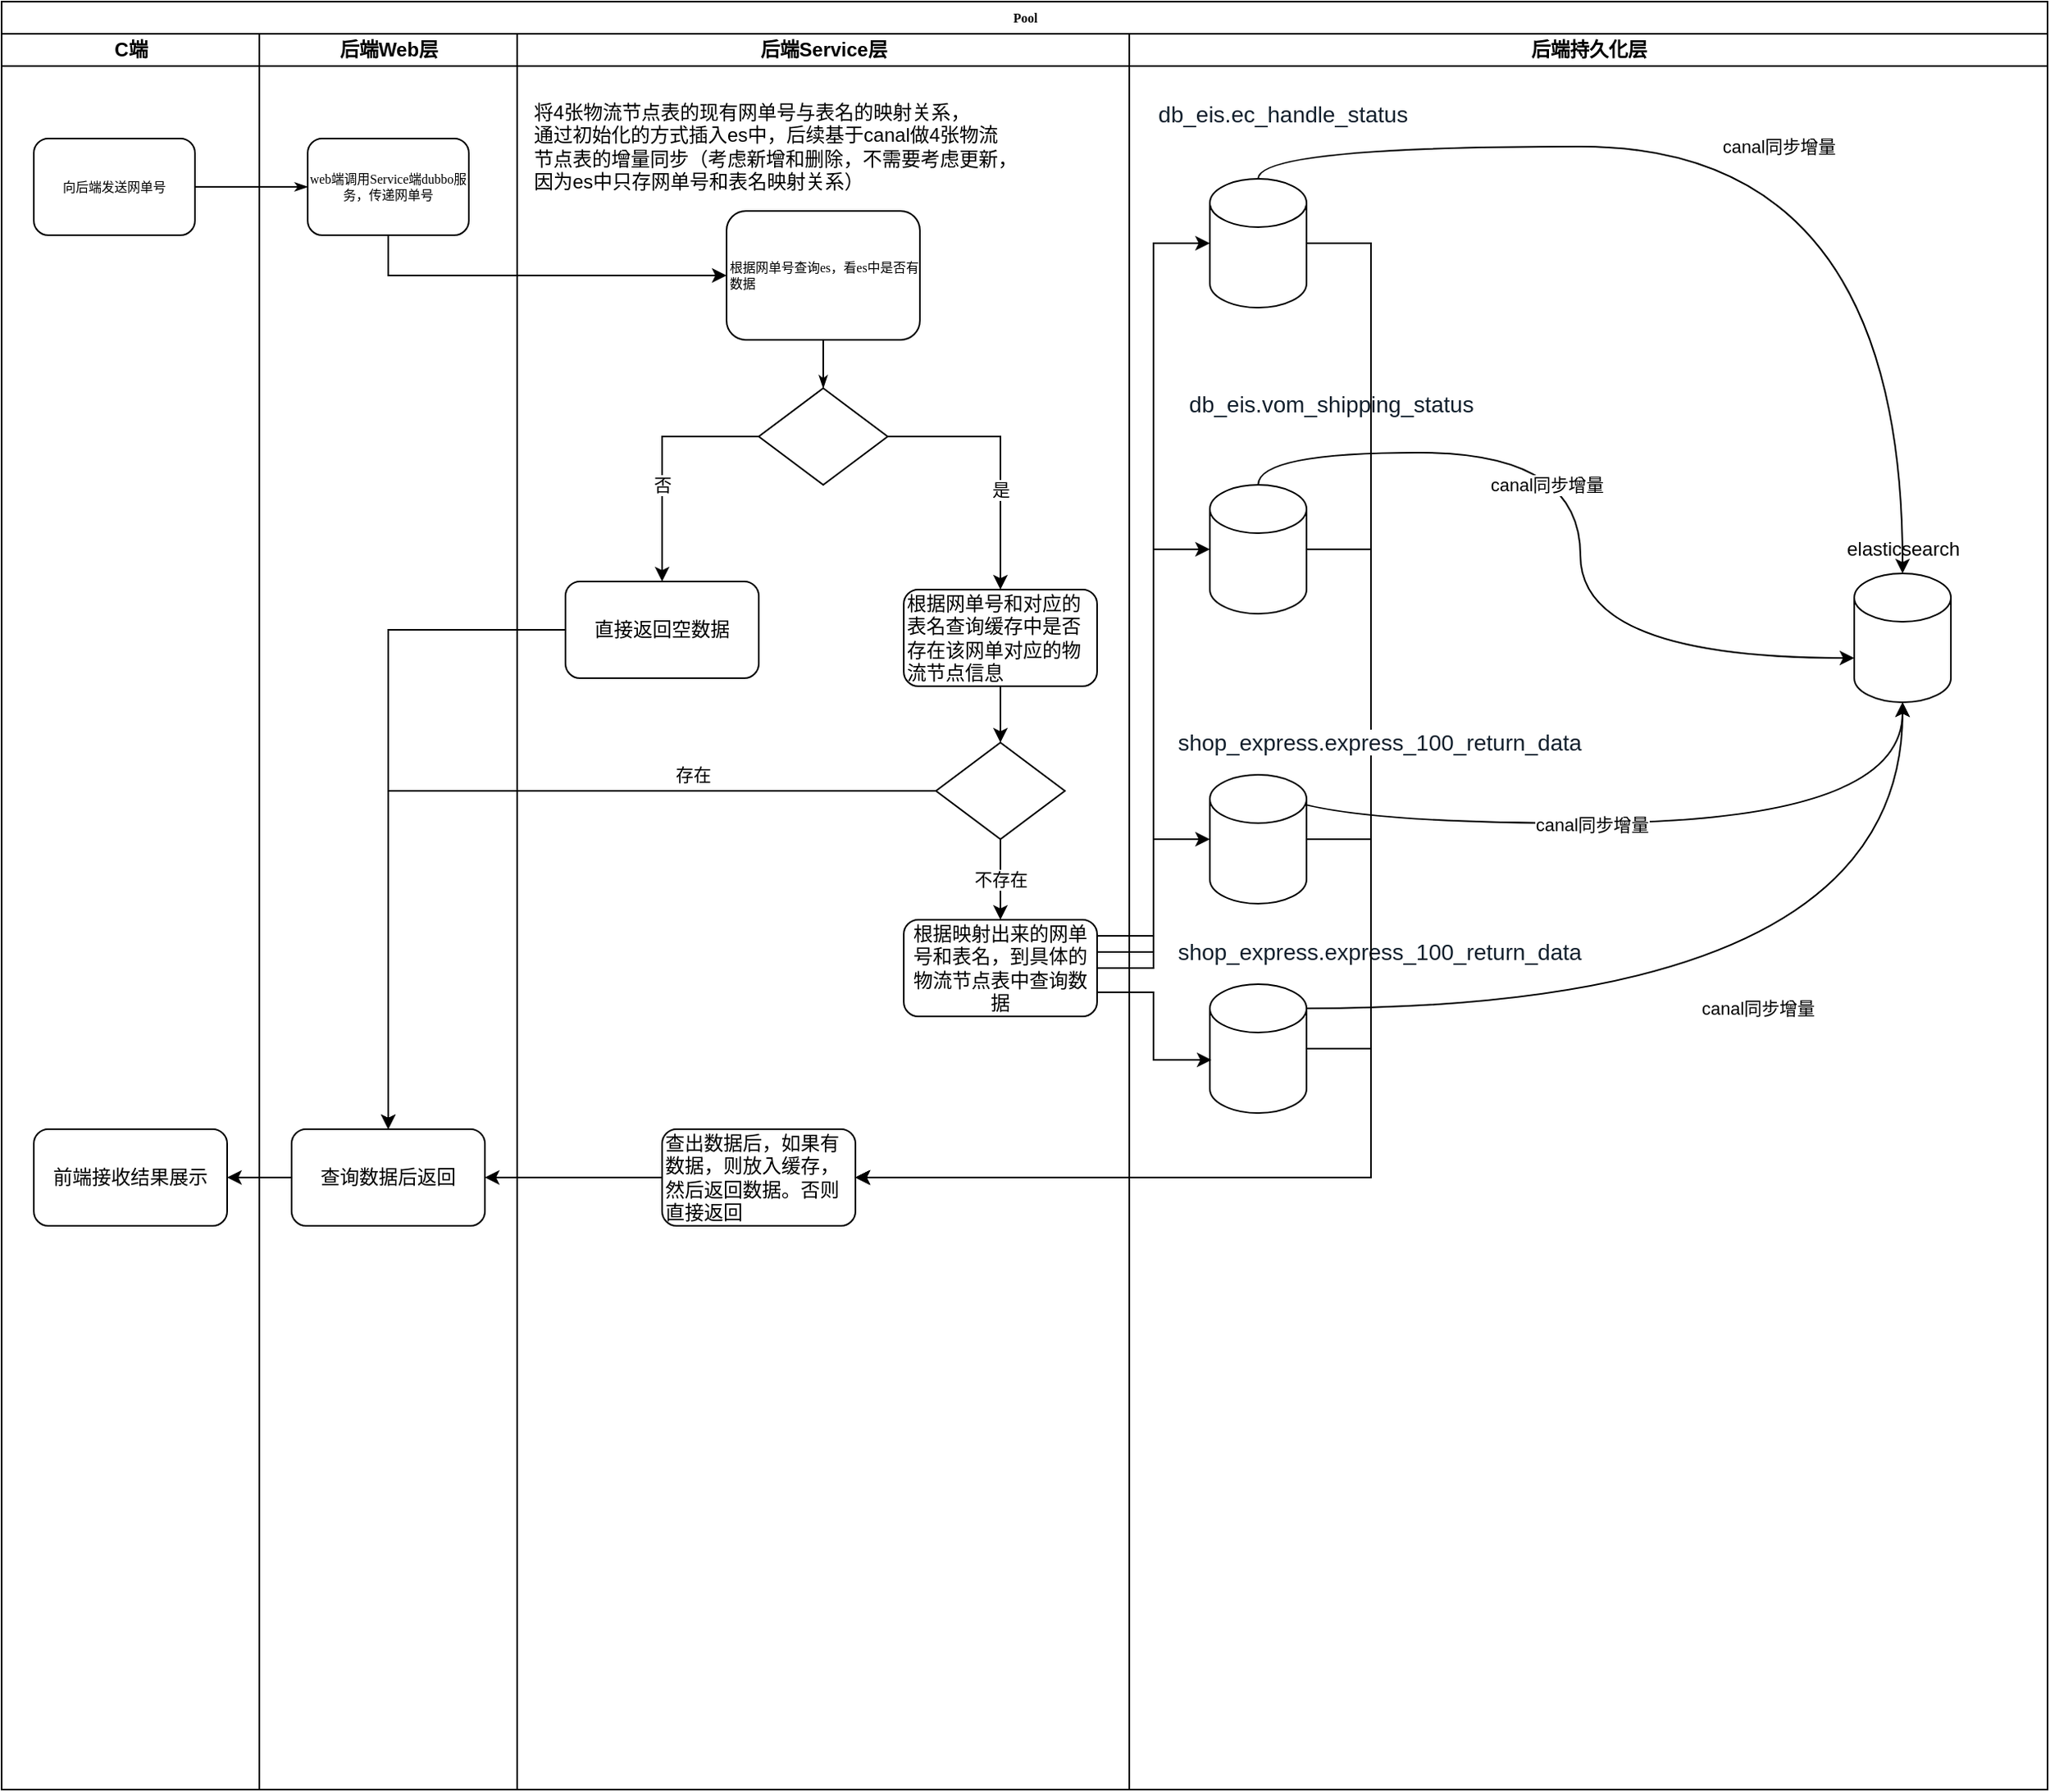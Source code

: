 <mxfile version="14.7.2" type="github">
  <diagram name="Page-1" id="74e2e168-ea6b-b213-b513-2b3c1d86103e">
    <mxGraphModel dx="1886" dy="514" grid="1" gridSize="10" guides="1" tooltips="1" connect="1" arrows="1" fold="1" page="1" pageScale="1" pageWidth="1100" pageHeight="850" background="none" math="0" shadow="0">
      <root>
        <mxCell id="0" />
        <mxCell id="1" parent="0" />
        <mxCell id="77e6c97f196da883-1" value="Pool" style="swimlane;html=1;childLayout=stackLayout;startSize=20;rounded=0;shadow=0;labelBackgroundColor=none;strokeWidth=1;fontFamily=Verdana;fontSize=8;align=center;" parent="1" vertex="1">
          <mxGeometry x="-100" y="30" width="1270" height="1110" as="geometry" />
        </mxCell>
        <mxCell id="77e6c97f196da883-2" value="C端" style="swimlane;html=1;startSize=20;" parent="77e6c97f196da883-1" vertex="1">
          <mxGeometry y="20" width="160" height="1090" as="geometry" />
        </mxCell>
        <mxCell id="77e6c97f196da883-8" value="向后端发送网单号" style="rounded=1;whiteSpace=wrap;html=1;shadow=0;labelBackgroundColor=none;strokeWidth=1;fontFamily=Verdana;fontSize=8;align=center;" parent="77e6c97f196da883-2" vertex="1">
          <mxGeometry x="20" y="65" width="100" height="60" as="geometry" />
        </mxCell>
        <mxCell id="e0kSBJMhbjdzScaZZEaQ-50" value="前端接收结果展示" style="rounded=1;whiteSpace=wrap;html=1;" parent="77e6c97f196da883-2" vertex="1">
          <mxGeometry x="20" y="680" width="120" height="60" as="geometry" />
        </mxCell>
        <mxCell id="77e6c97f196da883-26" style="edgeStyle=orthogonalEdgeStyle;rounded=1;html=1;labelBackgroundColor=none;startArrow=none;startFill=0;startSize=5;endArrow=classicThin;endFill=1;endSize=5;jettySize=auto;orthogonalLoop=1;strokeWidth=1;fontFamily=Verdana;fontSize=8" parent="77e6c97f196da883-1" source="77e6c97f196da883-8" target="77e6c97f196da883-11" edge="1">
          <mxGeometry relative="1" as="geometry" />
        </mxCell>
        <mxCell id="77e6c97f196da883-3" value="后端Web层" style="swimlane;html=1;startSize=20;" parent="77e6c97f196da883-1" vertex="1">
          <mxGeometry x="160" y="20" width="160" height="1090" as="geometry" />
        </mxCell>
        <mxCell id="77e6c97f196da883-11" value="web端调用Service端dubbo服务，传递网单号" style="rounded=1;whiteSpace=wrap;html=1;shadow=0;labelBackgroundColor=none;strokeWidth=1;fontFamily=Verdana;fontSize=8;align=center;" parent="77e6c97f196da883-3" vertex="1">
          <mxGeometry x="30" y="65" width="100" height="60" as="geometry" />
        </mxCell>
        <mxCell id="e0kSBJMhbjdzScaZZEaQ-48" value="查询数据后返回" style="rounded=1;whiteSpace=wrap;html=1;" parent="77e6c97f196da883-3" vertex="1">
          <mxGeometry x="20" y="680" width="120" height="60" as="geometry" />
        </mxCell>
        <mxCell id="77e6c97f196da883-4" value="后端Service层" style="swimlane;html=1;startSize=20;" parent="77e6c97f196da883-1" vertex="1">
          <mxGeometry x="320" y="20" width="380" height="1090" as="geometry" />
        </mxCell>
        <mxCell id="77e6c97f196da883-12" value="根据网单号查询es，看es中是否有数据" style="rounded=1;whiteSpace=wrap;html=1;shadow=0;labelBackgroundColor=none;strokeWidth=1;fontFamily=Verdana;fontSize=8;align=left;" parent="77e6c97f196da883-4" vertex="1">
          <mxGeometry x="130" y="110" width="120" height="80" as="geometry" />
        </mxCell>
        <mxCell id="8aTb0pdbekMoJ_zEC0NB-7" value="是" style="edgeStyle=orthogonalEdgeStyle;rounded=0;orthogonalLoop=1;jettySize=auto;html=1;exitX=1;exitY=0.5;exitDx=0;exitDy=0;" parent="77e6c97f196da883-4" source="77e6c97f196da883-13" target="e0kSBJMhbjdzScaZZEaQ-27" edge="1">
          <mxGeometry x="0.25" relative="1" as="geometry">
            <mxPoint as="offset" />
          </mxGeometry>
        </mxCell>
        <mxCell id="8aTb0pdbekMoJ_zEC0NB-11" value="否" style="edgeStyle=orthogonalEdgeStyle;rounded=0;orthogonalLoop=1;jettySize=auto;html=1;exitX=0;exitY=0.5;exitDx=0;exitDy=0;entryX=0.5;entryY=0;entryDx=0;entryDy=0;" parent="77e6c97f196da883-4" source="77e6c97f196da883-13" target="e0kSBJMhbjdzScaZZEaQ-31" edge="1">
          <mxGeometry x="0.2" relative="1" as="geometry">
            <mxPoint as="offset" />
          </mxGeometry>
        </mxCell>
        <mxCell id="77e6c97f196da883-13" value="" style="rhombus;whiteSpace=wrap;html=1;rounded=0;shadow=0;labelBackgroundColor=none;strokeWidth=1;fontFamily=Verdana;fontSize=8;align=center;" parent="77e6c97f196da883-4" vertex="1">
          <mxGeometry x="150" y="220" width="80" height="60" as="geometry" />
        </mxCell>
        <mxCell id="77e6c97f196da883-29" style="edgeStyle=orthogonalEdgeStyle;rounded=1;html=1;labelBackgroundColor=none;startArrow=none;startFill=0;startSize=5;endArrow=classicThin;endFill=1;endSize=5;jettySize=auto;orthogonalLoop=1;strokeWidth=1;fontFamily=Verdana;fontSize=8" parent="77e6c97f196da883-4" source="77e6c97f196da883-12" target="77e6c97f196da883-13" edge="1">
          <mxGeometry relative="1" as="geometry" />
        </mxCell>
        <mxCell id="e0kSBJMhbjdzScaZZEaQ-8" value="&lt;div style=&quot;text-align: left&quot;&gt;将4张物流节点表的现有网单号与表名的映射关系，&lt;/div&gt;&lt;div style=&quot;text-align: left&quot;&gt;通过初始化的方式插入es中，后续基于canal做4张物流&lt;/div&gt;&lt;div style=&quot;text-align: left&quot;&gt;节点表的增量同步（考虑新增和删除，不需要考虑更新，&lt;/div&gt;&lt;div style=&quot;text-align: left&quot;&gt;&lt;span&gt;因为es中只存网单号和表名映射关系）&lt;/span&gt;&lt;/div&gt;" style="text;html=1;align=center;verticalAlign=middle;resizable=0;points=[];autosize=1;strokeColor=none;" parent="77e6c97f196da883-4" vertex="1">
          <mxGeometry y="40" width="320" height="60" as="geometry" />
        </mxCell>
        <mxCell id="8aTb0pdbekMoJ_zEC0NB-3" value="" style="edgeStyle=orthogonalEdgeStyle;rounded=0;orthogonalLoop=1;jettySize=auto;html=1;exitX=0.5;exitY=1;exitDx=0;exitDy=0;entryX=0.5;entryY=0;entryDx=0;entryDy=0;" parent="77e6c97f196da883-4" source="e0kSBJMhbjdzScaZZEaQ-27" target="8aTb0pdbekMoJ_zEC0NB-2" edge="1">
          <mxGeometry relative="1" as="geometry" />
        </mxCell>
        <mxCell id="e0kSBJMhbjdzScaZZEaQ-27" value="&lt;span&gt;根据网单号和对应的表名查询缓存中是否存在该网单对应的物流节点信息&lt;/span&gt;" style="rounded=1;whiteSpace=wrap;html=1;align=left;" parent="77e6c97f196da883-4" vertex="1">
          <mxGeometry x="240" y="345" width="120" height="60" as="geometry" />
        </mxCell>
        <mxCell id="e0kSBJMhbjdzScaZZEaQ-31" value="直接返回空数据" style="rounded=1;whiteSpace=wrap;html=1;" parent="77e6c97f196da883-4" vertex="1">
          <mxGeometry x="30" y="340" width="120" height="60" as="geometry" />
        </mxCell>
        <mxCell id="e0kSBJMhbjdzScaZZEaQ-44" value="查出数据后，如果有数据，则放入缓存，然后返回数据。否则直接返回" style="rounded=1;whiteSpace=wrap;html=1;align=left;" parent="77e6c97f196da883-4" vertex="1">
          <mxGeometry x="90" y="680" width="120" height="60" as="geometry" />
        </mxCell>
        <mxCell id="8aTb0pdbekMoJ_zEC0NB-1" value="&lt;span&gt;根据映射出来的网单号和表名，&lt;/span&gt;&lt;span style=&quot;text-align: left&quot;&gt;到具体的物流节点表中查询数据&lt;/span&gt;" style="rounded=1;whiteSpace=wrap;html=1;" parent="77e6c97f196da883-4" vertex="1">
          <mxGeometry x="240" y="550" width="120" height="60" as="geometry" />
        </mxCell>
        <mxCell id="8aTb0pdbekMoJ_zEC0NB-2" value="" style="rhombus;whiteSpace=wrap;html=1;rounded=0;shadow=0;labelBackgroundColor=none;strokeWidth=1;fontFamily=Verdana;fontSize=8;align=center;" parent="77e6c97f196da883-4" vertex="1">
          <mxGeometry x="260" y="440" width="80" height="60" as="geometry" />
        </mxCell>
        <mxCell id="8aTb0pdbekMoJ_zEC0NB-5" value="不存在" style="edgeStyle=orthogonalEdgeStyle;rounded=0;orthogonalLoop=1;jettySize=auto;html=1;exitX=0.5;exitY=1;exitDx=0;exitDy=0;entryX=0.5;entryY=0;entryDx=0;entryDy=0;" parent="77e6c97f196da883-4" source="8aTb0pdbekMoJ_zEC0NB-2" target="8aTb0pdbekMoJ_zEC0NB-1" edge="1">
          <mxGeometry relative="1" as="geometry" />
        </mxCell>
        <mxCell id="77e6c97f196da883-5" value="后端持久化层" style="swimlane;html=1;startSize=20;" parent="77e6c97f196da883-1" vertex="1">
          <mxGeometry x="700" y="20" width="570" height="1090" as="geometry" />
        </mxCell>
        <mxCell id="bqIzaxHygfKF6aJIQcjT-41" style="rounded=0;orthogonalLoop=1;jettySize=auto;html=1;exitX=0.5;exitY=0;exitDx=0;exitDy=0;exitPerimeter=0;entryX=0;entryY=0;entryDx=0;entryDy=52.5;entryPerimeter=0;edgeStyle=orthogonalEdgeStyle;elbow=vertical;curved=1;" edge="1" parent="77e6c97f196da883-5" source="e0kSBJMhbjdzScaZZEaQ-15" target="bqIzaxHygfKF6aJIQcjT-18">
          <mxGeometry relative="1" as="geometry" />
        </mxCell>
        <mxCell id="bqIzaxHygfKF6aJIQcjT-45" value="canal同步增量" style="edgeLabel;html=1;align=center;verticalAlign=middle;resizable=0;points=[];" vertex="1" connectable="0" parent="bqIzaxHygfKF6aJIQcjT-41">
          <mxGeometry x="-0.231" y="-20" relative="1" as="geometry">
            <mxPoint as="offset" />
          </mxGeometry>
        </mxCell>
        <mxCell id="e0kSBJMhbjdzScaZZEaQ-15" value="" style="shape=cylinder3;whiteSpace=wrap;html=1;boundedLbl=1;backgroundOutline=1;size=15;" parent="77e6c97f196da883-5" vertex="1">
          <mxGeometry x="50" y="280" width="60" height="80" as="geometry" />
        </mxCell>
        <mxCell id="bqIzaxHygfKF6aJIQcjT-40" value="canal同步增量" style="edgeStyle=orthogonalEdgeStyle;rounded=0;orthogonalLoop=1;jettySize=auto;html=1;exitX=0.5;exitY=0;exitDx=0;exitDy=0;exitPerimeter=0;entryX=0.5;entryY=0;entryDx=0;entryDy=0;entryPerimeter=0;curved=1;" edge="1" parent="77e6c97f196da883-5" source="bqIzaxHygfKF6aJIQcjT-1" target="bqIzaxHygfKF6aJIQcjT-18">
          <mxGeometry relative="1" as="geometry" />
        </mxCell>
        <mxCell id="bqIzaxHygfKF6aJIQcjT-1" value="" style="shape=cylinder3;whiteSpace=wrap;html=1;boundedLbl=1;backgroundOutline=1;size=15;" vertex="1" parent="77e6c97f196da883-5">
          <mxGeometry x="50" y="90" width="60" height="80" as="geometry" />
        </mxCell>
        <mxCell id="bqIzaxHygfKF6aJIQcjT-3" value="&lt;span style=&quot;color: rgb(17 , 31 , 44) ; font-family: , , &amp;#34;pingfang sc&amp;#34; , &amp;#34;hiragino sans gb&amp;#34; , &amp;#34;segoe ui&amp;#34; , , &amp;#34;roboto&amp;#34; , &amp;#34;droid sans&amp;#34; , &amp;#34;helvetica neue&amp;#34; , sans-serif ; font-size: 14px ; text-align: left ; background-color: rgb(255 , 255 , 255)&quot;&gt;db_eis.ec_handle_status&lt;/span&gt;" style="text;html=1;align=center;verticalAlign=middle;resizable=0;points=[];autosize=1;strokeColor=none;" vertex="1" parent="77e6c97f196da883-5">
          <mxGeometry x="10" y="40" width="170" height="20" as="geometry" />
        </mxCell>
        <mxCell id="bqIzaxHygfKF6aJIQcjT-5" value="&lt;span style=&quot;color: rgb(17 , 31 , 44) ; font-family: , , &amp;#34;pingfang sc&amp;#34; , &amp;#34;hiragino sans gb&amp;#34; , &amp;#34;segoe ui&amp;#34; , , &amp;#34;roboto&amp;#34; , &amp;#34;droid sans&amp;#34; , &amp;#34;helvetica neue&amp;#34; , sans-serif ; font-size: 14px ; text-align: left ; background-color: rgb(255 , 255 , 255)&quot;&gt;db_eis.vom_shipping_status&lt;/span&gt;" style="text;html=1;align=center;verticalAlign=middle;resizable=0;points=[];autosize=1;strokeColor=none;" vertex="1" parent="77e6c97f196da883-5">
          <mxGeometry x="30" y="220" width="190" height="20" as="geometry" />
        </mxCell>
        <mxCell id="bqIzaxHygfKF6aJIQcjT-42" style="edgeStyle=orthogonalEdgeStyle;curved=1;rounded=0;orthogonalLoop=1;jettySize=auto;html=1;exitX=0.5;exitY=0;exitDx=0;exitDy=0;exitPerimeter=0;entryX=0.5;entryY=1;entryDx=0;entryDy=0;entryPerimeter=0;" edge="1" parent="77e6c97f196da883-5" source="bqIzaxHygfKF6aJIQcjT-7" target="bqIzaxHygfKF6aJIQcjT-18">
          <mxGeometry relative="1" as="geometry">
            <Array as="points">
              <mxPoint x="80" y="490" />
              <mxPoint x="480" y="490" />
            </Array>
          </mxGeometry>
        </mxCell>
        <mxCell id="bqIzaxHygfKF6aJIQcjT-46" value="canal同步增量" style="edgeLabel;html=1;align=center;verticalAlign=middle;resizable=0;points=[];" vertex="1" connectable="0" parent="bqIzaxHygfKF6aJIQcjT-42">
          <mxGeometry x="-0.061" y="-1" relative="1" as="geometry">
            <mxPoint as="offset" />
          </mxGeometry>
        </mxCell>
        <mxCell id="bqIzaxHygfKF6aJIQcjT-7" value="" style="shape=cylinder3;whiteSpace=wrap;html=1;boundedLbl=1;backgroundOutline=1;size=15;" vertex="1" parent="77e6c97f196da883-5">
          <mxGeometry x="50" y="460" width="60" height="80" as="geometry" />
        </mxCell>
        <mxCell id="bqIzaxHygfKF6aJIQcjT-43" value="canal同步增量" style="edgeStyle=orthogonalEdgeStyle;curved=1;rounded=0;orthogonalLoop=1;jettySize=auto;html=1;exitX=1;exitY=0;exitDx=0;exitDy=15;exitPerimeter=0;" edge="1" parent="77e6c97f196da883-5" source="bqIzaxHygfKF6aJIQcjT-12" target="bqIzaxHygfKF6aJIQcjT-18">
          <mxGeometry relative="1" as="geometry" />
        </mxCell>
        <mxCell id="bqIzaxHygfKF6aJIQcjT-12" value="" style="shape=cylinder3;whiteSpace=wrap;html=1;boundedLbl=1;backgroundOutline=1;size=15;" vertex="1" parent="77e6c97f196da883-5">
          <mxGeometry x="50" y="590" width="60" height="80" as="geometry" />
        </mxCell>
        <mxCell id="bqIzaxHygfKF6aJIQcjT-13" value="&lt;span style=&quot;color: rgb(17 , 31 , 44) ; font-family: , , &amp;#34;pingfang sc&amp;#34; , &amp;#34;hiragino sans gb&amp;#34; , &amp;#34;segoe ui&amp;#34; , , &amp;#34;roboto&amp;#34; , &amp;#34;droid sans&amp;#34; , &amp;#34;helvetica neue&amp;#34; , sans-serif ; font-size: 14px ; text-align: left ; background-color: rgb(255 , 255 , 255)&quot;&gt;shop_express.express_100_return_data&lt;/span&gt;" style="text;html=1;align=center;verticalAlign=middle;resizable=0;points=[];autosize=1;strokeColor=none;" vertex="1" parent="77e6c97f196da883-5">
          <mxGeometry x="20" y="560" width="270" height="20" as="geometry" />
        </mxCell>
        <mxCell id="bqIzaxHygfKF6aJIQcjT-18" value="" style="shape=cylinder3;whiteSpace=wrap;html=1;boundedLbl=1;backgroundOutline=1;size=15;" vertex="1" parent="77e6c97f196da883-5">
          <mxGeometry x="450" y="335" width="60" height="80" as="geometry" />
        </mxCell>
        <mxCell id="bqIzaxHygfKF6aJIQcjT-19" value="elasticsearch" style="text;html=1;align=center;verticalAlign=middle;resizable=0;points=[];autosize=1;strokeColor=none;" vertex="1" parent="77e6c97f196da883-5">
          <mxGeometry x="435" y="310" width="90" height="20" as="geometry" />
        </mxCell>
        <mxCell id="e0kSBJMhbjdzScaZZEaQ-3" style="edgeStyle=orthogonalEdgeStyle;rounded=0;orthogonalLoop=1;jettySize=auto;html=1;exitX=0.5;exitY=1;exitDx=0;exitDy=0;" parent="77e6c97f196da883-1" source="77e6c97f196da883-11" target="77e6c97f196da883-12" edge="1">
          <mxGeometry relative="1" as="geometry">
            <Array as="points">
              <mxPoint x="240" y="170" />
            </Array>
          </mxGeometry>
        </mxCell>
        <mxCell id="e0kSBJMhbjdzScaZZEaQ-47" style="edgeStyle=orthogonalEdgeStyle;rounded=0;orthogonalLoop=1;jettySize=auto;html=1;exitX=1;exitY=0.5;exitDx=0;exitDy=0;exitPerimeter=0;entryX=1;entryY=0.5;entryDx=0;entryDy=0;" parent="77e6c97f196da883-1" source="e0kSBJMhbjdzScaZZEaQ-15" target="e0kSBJMhbjdzScaZZEaQ-44" edge="1">
          <mxGeometry relative="1" as="geometry">
            <Array as="points">
              <mxPoint x="850" y="340" />
              <mxPoint x="850" y="730" />
            </Array>
          </mxGeometry>
        </mxCell>
        <mxCell id="e0kSBJMhbjdzScaZZEaQ-49" style="edgeStyle=orthogonalEdgeStyle;rounded=0;orthogonalLoop=1;jettySize=auto;html=1;exitX=0;exitY=0.5;exitDx=0;exitDy=0;entryX=1;entryY=0.5;entryDx=0;entryDy=0;" parent="77e6c97f196da883-1" source="e0kSBJMhbjdzScaZZEaQ-44" target="e0kSBJMhbjdzScaZZEaQ-48" edge="1">
          <mxGeometry relative="1" as="geometry" />
        </mxCell>
        <mxCell id="8aTb0pdbekMoJ_zEC0NB-4" value="存在" style="edgeStyle=orthogonalEdgeStyle;rounded=0;orthogonalLoop=1;jettySize=auto;html=1;exitX=0;exitY=0.5;exitDx=0;exitDy=0;" parent="77e6c97f196da883-1" source="8aTb0pdbekMoJ_zEC0NB-2" target="e0kSBJMhbjdzScaZZEaQ-48" edge="1">
          <mxGeometry x="-0.451" y="-10" relative="1" as="geometry">
            <mxPoint as="offset" />
          </mxGeometry>
        </mxCell>
        <mxCell id="8aTb0pdbekMoJ_zEC0NB-6" style="edgeStyle=orthogonalEdgeStyle;rounded=0;orthogonalLoop=1;jettySize=auto;html=1;exitX=1;exitY=0.5;exitDx=0;exitDy=0;entryX=0;entryY=0.5;entryDx=0;entryDy=0;entryPerimeter=0;" parent="77e6c97f196da883-1" source="8aTb0pdbekMoJ_zEC0NB-1" target="e0kSBJMhbjdzScaZZEaQ-15" edge="1">
          <mxGeometry relative="1" as="geometry">
            <Array as="points">
              <mxPoint x="680" y="590" />
              <mxPoint x="715" y="590" />
              <mxPoint x="715" y="340" />
            </Array>
          </mxGeometry>
        </mxCell>
        <mxCell id="8aTb0pdbekMoJ_zEC0NB-12" style="edgeStyle=orthogonalEdgeStyle;rounded=0;orthogonalLoop=1;jettySize=auto;html=1;exitX=0;exitY=0.5;exitDx=0;exitDy=0;" parent="77e6c97f196da883-1" source="e0kSBJMhbjdzScaZZEaQ-31" target="e0kSBJMhbjdzScaZZEaQ-48" edge="1">
          <mxGeometry relative="1" as="geometry" />
        </mxCell>
        <mxCell id="8aTb0pdbekMoJ_zEC0NB-13" style="edgeStyle=orthogonalEdgeStyle;rounded=0;orthogonalLoop=1;jettySize=auto;html=1;exitX=0;exitY=0.5;exitDx=0;exitDy=0;entryX=1;entryY=0.5;entryDx=0;entryDy=0;" parent="77e6c97f196da883-1" source="e0kSBJMhbjdzScaZZEaQ-48" target="e0kSBJMhbjdzScaZZEaQ-50" edge="1">
          <mxGeometry relative="1" as="geometry" />
        </mxCell>
        <mxCell id="bqIzaxHygfKF6aJIQcjT-4" style="edgeStyle=orthogonalEdgeStyle;rounded=0;orthogonalLoop=1;jettySize=auto;html=1;exitX=1;exitY=0.25;exitDx=0;exitDy=0;entryX=0;entryY=0.5;entryDx=0;entryDy=0;entryPerimeter=0;" edge="1" parent="77e6c97f196da883-1" source="8aTb0pdbekMoJ_zEC0NB-1" target="bqIzaxHygfKF6aJIQcjT-1">
          <mxGeometry relative="1" as="geometry">
            <Array as="points">
              <mxPoint x="680" y="580" />
              <mxPoint x="715" y="580" />
              <mxPoint x="715" y="150" />
            </Array>
          </mxGeometry>
        </mxCell>
        <mxCell id="bqIzaxHygfKF6aJIQcjT-6" style="edgeStyle=orthogonalEdgeStyle;rounded=0;orthogonalLoop=1;jettySize=auto;html=1;exitX=1;exitY=0.5;exitDx=0;exitDy=0;exitPerimeter=0;entryX=1;entryY=0.5;entryDx=0;entryDy=0;" edge="1" parent="77e6c97f196da883-1" source="bqIzaxHygfKF6aJIQcjT-1" target="e0kSBJMhbjdzScaZZEaQ-44">
          <mxGeometry relative="1" as="geometry">
            <Array as="points">
              <mxPoint x="850" y="150" />
              <mxPoint x="850" y="730" />
            </Array>
          </mxGeometry>
        </mxCell>
        <mxCell id="bqIzaxHygfKF6aJIQcjT-14" style="edgeStyle=orthogonalEdgeStyle;rounded=0;orthogonalLoop=1;jettySize=auto;html=1;exitX=1;exitY=0.5;exitDx=0;exitDy=0;entryX=0;entryY=0.5;entryDx=0;entryDy=0;entryPerimeter=0;" edge="1" parent="77e6c97f196da883-1" source="8aTb0pdbekMoJ_zEC0NB-1" target="bqIzaxHygfKF6aJIQcjT-7">
          <mxGeometry relative="1" as="geometry" />
        </mxCell>
        <mxCell id="bqIzaxHygfKF6aJIQcjT-15" style="edgeStyle=orthogonalEdgeStyle;rounded=0;orthogonalLoop=1;jettySize=auto;html=1;exitX=1;exitY=0.75;exitDx=0;exitDy=0;entryX=0.017;entryY=0.588;entryDx=0;entryDy=0;entryPerimeter=0;" edge="1" parent="77e6c97f196da883-1" source="8aTb0pdbekMoJ_zEC0NB-1" target="bqIzaxHygfKF6aJIQcjT-12">
          <mxGeometry relative="1" as="geometry" />
        </mxCell>
        <mxCell id="bqIzaxHygfKF6aJIQcjT-16" style="edgeStyle=orthogonalEdgeStyle;rounded=0;orthogonalLoop=1;jettySize=auto;html=1;exitX=1;exitY=0.5;exitDx=0;exitDy=0;exitPerimeter=0;entryX=1;entryY=0.5;entryDx=0;entryDy=0;" edge="1" parent="77e6c97f196da883-1" source="bqIzaxHygfKF6aJIQcjT-7" target="e0kSBJMhbjdzScaZZEaQ-44">
          <mxGeometry relative="1" as="geometry">
            <mxPoint x="850" y="520" as="targetPoint" />
            <Array as="points">
              <mxPoint x="850" y="520" />
              <mxPoint x="850" y="730" />
            </Array>
          </mxGeometry>
        </mxCell>
        <mxCell id="bqIzaxHygfKF6aJIQcjT-17" style="edgeStyle=orthogonalEdgeStyle;rounded=0;orthogonalLoop=1;jettySize=auto;html=1;exitX=1;exitY=0.5;exitDx=0;exitDy=0;exitPerimeter=0;entryX=1;entryY=0.5;entryDx=0;entryDy=0;" edge="1" parent="77e6c97f196da883-1" source="bqIzaxHygfKF6aJIQcjT-12" target="e0kSBJMhbjdzScaZZEaQ-44">
          <mxGeometry relative="1" as="geometry">
            <Array as="points">
              <mxPoint x="850" y="650" />
              <mxPoint x="850" y="730" />
            </Array>
          </mxGeometry>
        </mxCell>
        <mxCell id="bqIzaxHygfKF6aJIQcjT-9" value="&lt;span style=&quot;color: rgb(17 , 31 , 44) ; font-family: , , &amp;#34;pingfang sc&amp;#34; , &amp;#34;hiragino sans gb&amp;#34; , &amp;#34;segoe ui&amp;#34; , , &amp;#34;roboto&amp;#34; , &amp;#34;droid sans&amp;#34; , &amp;#34;helvetica neue&amp;#34; , sans-serif ; font-size: 14px ; text-align: left ; background-color: rgb(255 , 255 , 255)&quot;&gt;shop_express.express_100_return_data&lt;/span&gt;" style="text;html=1;align=center;verticalAlign=middle;resizable=0;points=[];autosize=1;strokeColor=none;" vertex="1" parent="1">
          <mxGeometry x="620" y="480" width="270" height="20" as="geometry" />
        </mxCell>
      </root>
    </mxGraphModel>
  </diagram>
</mxfile>

